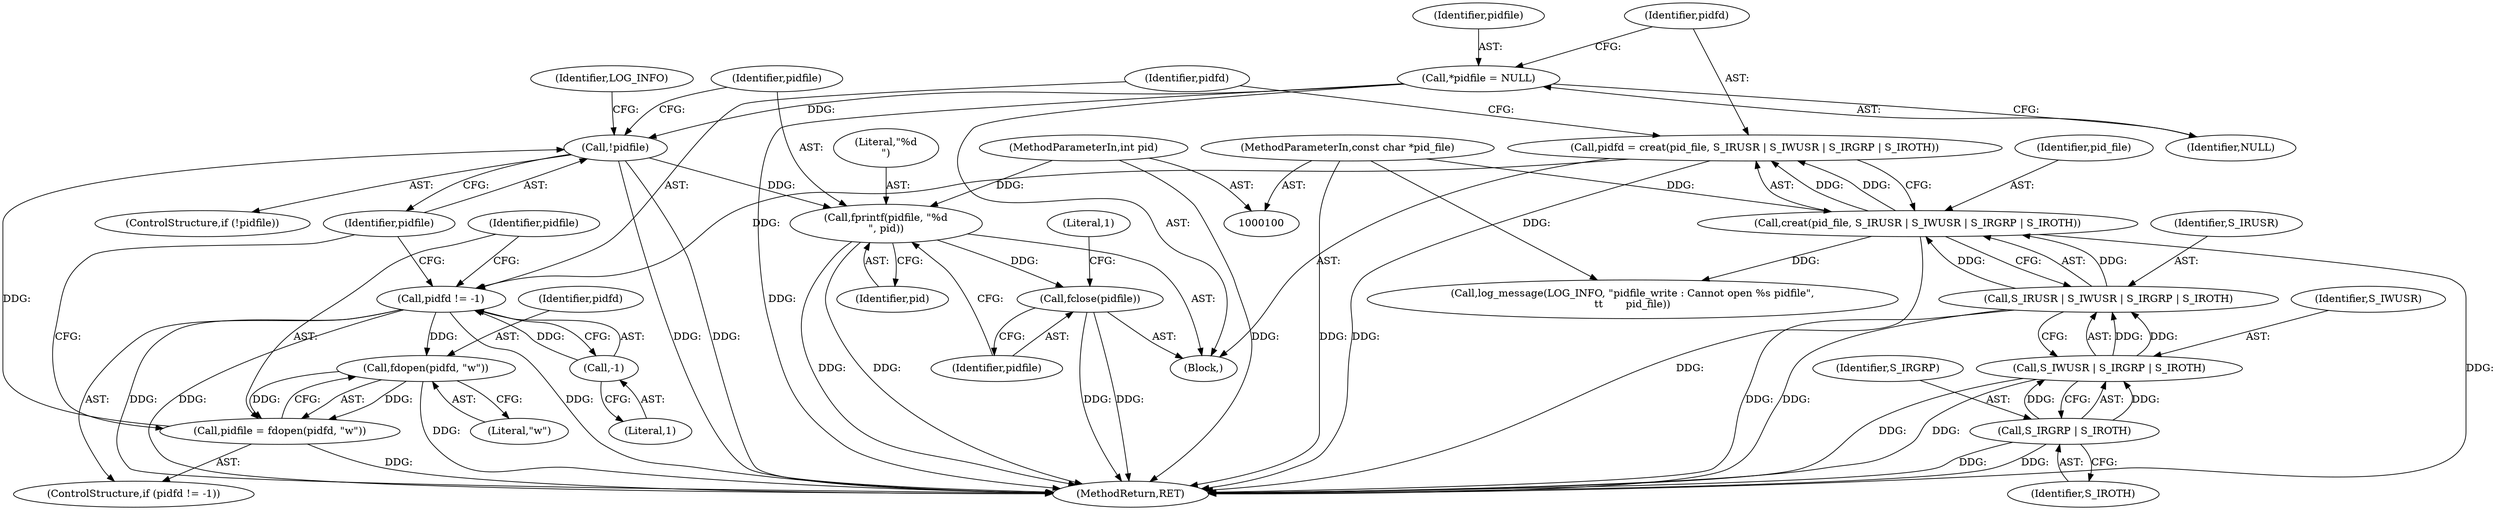 digraph "1_keepalived_04f2d32871bb3b11d7dc024039952f2fe2750306_0@API" {
"1000140" [label="(Call,fprintf(pidfile, \"%d\n\", pid))"];
"1000131" [label="(Call,!pidfile)"];
"1000125" [label="(Call,pidfile = fdopen(pidfd, \"w\"))"];
"1000127" [label="(Call,fdopen(pidfd, \"w\"))"];
"1000121" [label="(Call,pidfd != -1)"];
"1000109" [label="(Call,pidfd = creat(pid_file, S_IRUSR | S_IWUSR | S_IRGRP | S_IROTH))"];
"1000111" [label="(Call,creat(pid_file, S_IRUSR | S_IWUSR | S_IRGRP | S_IROTH))"];
"1000101" [label="(MethodParameterIn,const char *pid_file)"];
"1000113" [label="(Call,S_IRUSR | S_IWUSR | S_IRGRP | S_IROTH)"];
"1000115" [label="(Call,S_IWUSR | S_IRGRP | S_IROTH)"];
"1000117" [label="(Call,S_IRGRP | S_IROTH)"];
"1000123" [label="(Call,-1)"];
"1000105" [label="(Call,*pidfile = NULL)"];
"1000102" [label="(MethodParameterIn,int pid)"];
"1000144" [label="(Call,fclose(pidfile))"];
"1000145" [label="(Identifier,pidfile)"];
"1000117" [label="(Call,S_IRGRP | S_IROTH)"];
"1000121" [label="(Call,pidfd != -1)"];
"1000142" [label="(Literal,\"%d\n\")"];
"1000125" [label="(Call,pidfile = fdopen(pidfd, \"w\"))"];
"1000124" [label="(Literal,1)"];
"1000130" [label="(ControlStructure,if (!pidfile))"];
"1000111" [label="(Call,creat(pid_file, S_IRUSR | S_IWUSR | S_IRGRP | S_IROTH))"];
"1000140" [label="(Call,fprintf(pidfile, \"%d\n\", pid))"];
"1000148" [label="(MethodReturn,RET)"];
"1000122" [label="(Identifier,pidfd)"];
"1000144" [label="(Call,fclose(pidfile))"];
"1000112" [label="(Identifier,pid_file)"];
"1000127" [label="(Call,fdopen(pidfd, \"w\"))"];
"1000107" [label="(Identifier,NULL)"];
"1000105" [label="(Call,*pidfile = NULL)"];
"1000147" [label="(Literal,1)"];
"1000113" [label="(Call,S_IRUSR | S_IWUSR | S_IRGRP | S_IROTH)"];
"1000126" [label="(Identifier,pidfile)"];
"1000101" [label="(MethodParameterIn,const char *pid_file)"];
"1000115" [label="(Call,S_IWUSR | S_IRGRP | S_IROTH)"];
"1000128" [label="(Identifier,pidfd)"];
"1000135" [label="(Identifier,LOG_INFO)"];
"1000114" [label="(Identifier,S_IRUSR)"];
"1000106" [label="(Identifier,pidfile)"];
"1000118" [label="(Identifier,S_IRGRP)"];
"1000119" [label="(Identifier,S_IROTH)"];
"1000143" [label="(Identifier,pid)"];
"1000103" [label="(Block,)"];
"1000120" [label="(ControlStructure,if (pidfd != -1))"];
"1000131" [label="(Call,!pidfile)"];
"1000132" [label="(Identifier,pidfile)"];
"1000116" [label="(Identifier,S_IWUSR)"];
"1000109" [label="(Call,pidfd = creat(pid_file, S_IRUSR | S_IWUSR | S_IRGRP | S_IROTH))"];
"1000141" [label="(Identifier,pidfile)"];
"1000102" [label="(MethodParameterIn,int pid)"];
"1000134" [label="(Call,log_message(LOG_INFO, \"pidfile_write : Cannot open %s pidfile\",\n\t\t       pid_file))"];
"1000123" [label="(Call,-1)"];
"1000129" [label="(Literal,\"w\")"];
"1000110" [label="(Identifier,pidfd)"];
"1000140" -> "1000103"  [label="AST: "];
"1000140" -> "1000143"  [label="CFG: "];
"1000141" -> "1000140"  [label="AST: "];
"1000142" -> "1000140"  [label="AST: "];
"1000143" -> "1000140"  [label="AST: "];
"1000145" -> "1000140"  [label="CFG: "];
"1000140" -> "1000148"  [label="DDG: "];
"1000140" -> "1000148"  [label="DDG: "];
"1000131" -> "1000140"  [label="DDG: "];
"1000102" -> "1000140"  [label="DDG: "];
"1000140" -> "1000144"  [label="DDG: "];
"1000131" -> "1000130"  [label="AST: "];
"1000131" -> "1000132"  [label="CFG: "];
"1000132" -> "1000131"  [label="AST: "];
"1000135" -> "1000131"  [label="CFG: "];
"1000141" -> "1000131"  [label="CFG: "];
"1000131" -> "1000148"  [label="DDG: "];
"1000131" -> "1000148"  [label="DDG: "];
"1000125" -> "1000131"  [label="DDG: "];
"1000105" -> "1000131"  [label="DDG: "];
"1000125" -> "1000120"  [label="AST: "];
"1000125" -> "1000127"  [label="CFG: "];
"1000126" -> "1000125"  [label="AST: "];
"1000127" -> "1000125"  [label="AST: "];
"1000132" -> "1000125"  [label="CFG: "];
"1000125" -> "1000148"  [label="DDG: "];
"1000127" -> "1000125"  [label="DDG: "];
"1000127" -> "1000125"  [label="DDG: "];
"1000127" -> "1000129"  [label="CFG: "];
"1000128" -> "1000127"  [label="AST: "];
"1000129" -> "1000127"  [label="AST: "];
"1000127" -> "1000148"  [label="DDG: "];
"1000121" -> "1000127"  [label="DDG: "];
"1000121" -> "1000120"  [label="AST: "];
"1000121" -> "1000123"  [label="CFG: "];
"1000122" -> "1000121"  [label="AST: "];
"1000123" -> "1000121"  [label="AST: "];
"1000126" -> "1000121"  [label="CFG: "];
"1000132" -> "1000121"  [label="CFG: "];
"1000121" -> "1000148"  [label="DDG: "];
"1000121" -> "1000148"  [label="DDG: "];
"1000121" -> "1000148"  [label="DDG: "];
"1000109" -> "1000121"  [label="DDG: "];
"1000123" -> "1000121"  [label="DDG: "];
"1000109" -> "1000103"  [label="AST: "];
"1000109" -> "1000111"  [label="CFG: "];
"1000110" -> "1000109"  [label="AST: "];
"1000111" -> "1000109"  [label="AST: "];
"1000122" -> "1000109"  [label="CFG: "];
"1000109" -> "1000148"  [label="DDG: "];
"1000111" -> "1000109"  [label="DDG: "];
"1000111" -> "1000109"  [label="DDG: "];
"1000111" -> "1000113"  [label="CFG: "];
"1000112" -> "1000111"  [label="AST: "];
"1000113" -> "1000111"  [label="AST: "];
"1000111" -> "1000148"  [label="DDG: "];
"1000111" -> "1000148"  [label="DDG: "];
"1000101" -> "1000111"  [label="DDG: "];
"1000113" -> "1000111"  [label="DDG: "];
"1000113" -> "1000111"  [label="DDG: "];
"1000111" -> "1000134"  [label="DDG: "];
"1000101" -> "1000100"  [label="AST: "];
"1000101" -> "1000148"  [label="DDG: "];
"1000101" -> "1000134"  [label="DDG: "];
"1000113" -> "1000115"  [label="CFG: "];
"1000114" -> "1000113"  [label="AST: "];
"1000115" -> "1000113"  [label="AST: "];
"1000113" -> "1000148"  [label="DDG: "];
"1000113" -> "1000148"  [label="DDG: "];
"1000115" -> "1000113"  [label="DDG: "];
"1000115" -> "1000113"  [label="DDG: "];
"1000115" -> "1000117"  [label="CFG: "];
"1000116" -> "1000115"  [label="AST: "];
"1000117" -> "1000115"  [label="AST: "];
"1000115" -> "1000148"  [label="DDG: "];
"1000115" -> "1000148"  [label="DDG: "];
"1000117" -> "1000115"  [label="DDG: "];
"1000117" -> "1000115"  [label="DDG: "];
"1000117" -> "1000119"  [label="CFG: "];
"1000118" -> "1000117"  [label="AST: "];
"1000119" -> "1000117"  [label="AST: "];
"1000117" -> "1000148"  [label="DDG: "];
"1000117" -> "1000148"  [label="DDG: "];
"1000123" -> "1000124"  [label="CFG: "];
"1000124" -> "1000123"  [label="AST: "];
"1000105" -> "1000103"  [label="AST: "];
"1000105" -> "1000107"  [label="CFG: "];
"1000106" -> "1000105"  [label="AST: "];
"1000107" -> "1000105"  [label="AST: "];
"1000110" -> "1000105"  [label="CFG: "];
"1000105" -> "1000148"  [label="DDG: "];
"1000102" -> "1000100"  [label="AST: "];
"1000102" -> "1000148"  [label="DDG: "];
"1000144" -> "1000103"  [label="AST: "];
"1000144" -> "1000145"  [label="CFG: "];
"1000145" -> "1000144"  [label="AST: "];
"1000147" -> "1000144"  [label="CFG: "];
"1000144" -> "1000148"  [label="DDG: "];
"1000144" -> "1000148"  [label="DDG: "];
}
